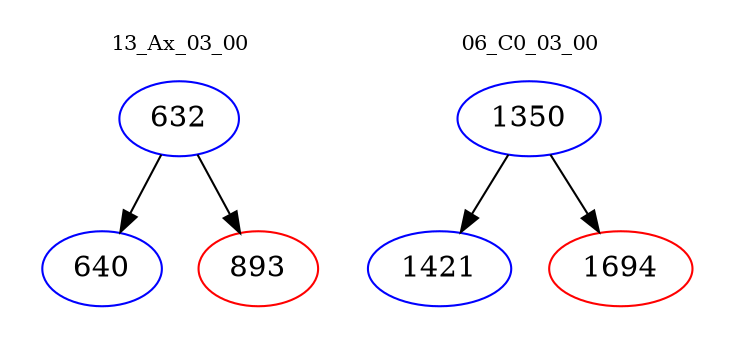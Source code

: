 digraph{
subgraph cluster_0 {
color = white
label = "13_Ax_03_00";
fontsize=10;
T0_632 [label="632", color="blue"]
T0_632 -> T0_640 [color="black"]
T0_640 [label="640", color="blue"]
T0_632 -> T0_893 [color="black"]
T0_893 [label="893", color="red"]
}
subgraph cluster_1 {
color = white
label = "06_C0_03_00";
fontsize=10;
T1_1350 [label="1350", color="blue"]
T1_1350 -> T1_1421 [color="black"]
T1_1421 [label="1421", color="blue"]
T1_1350 -> T1_1694 [color="black"]
T1_1694 [label="1694", color="red"]
}
}
